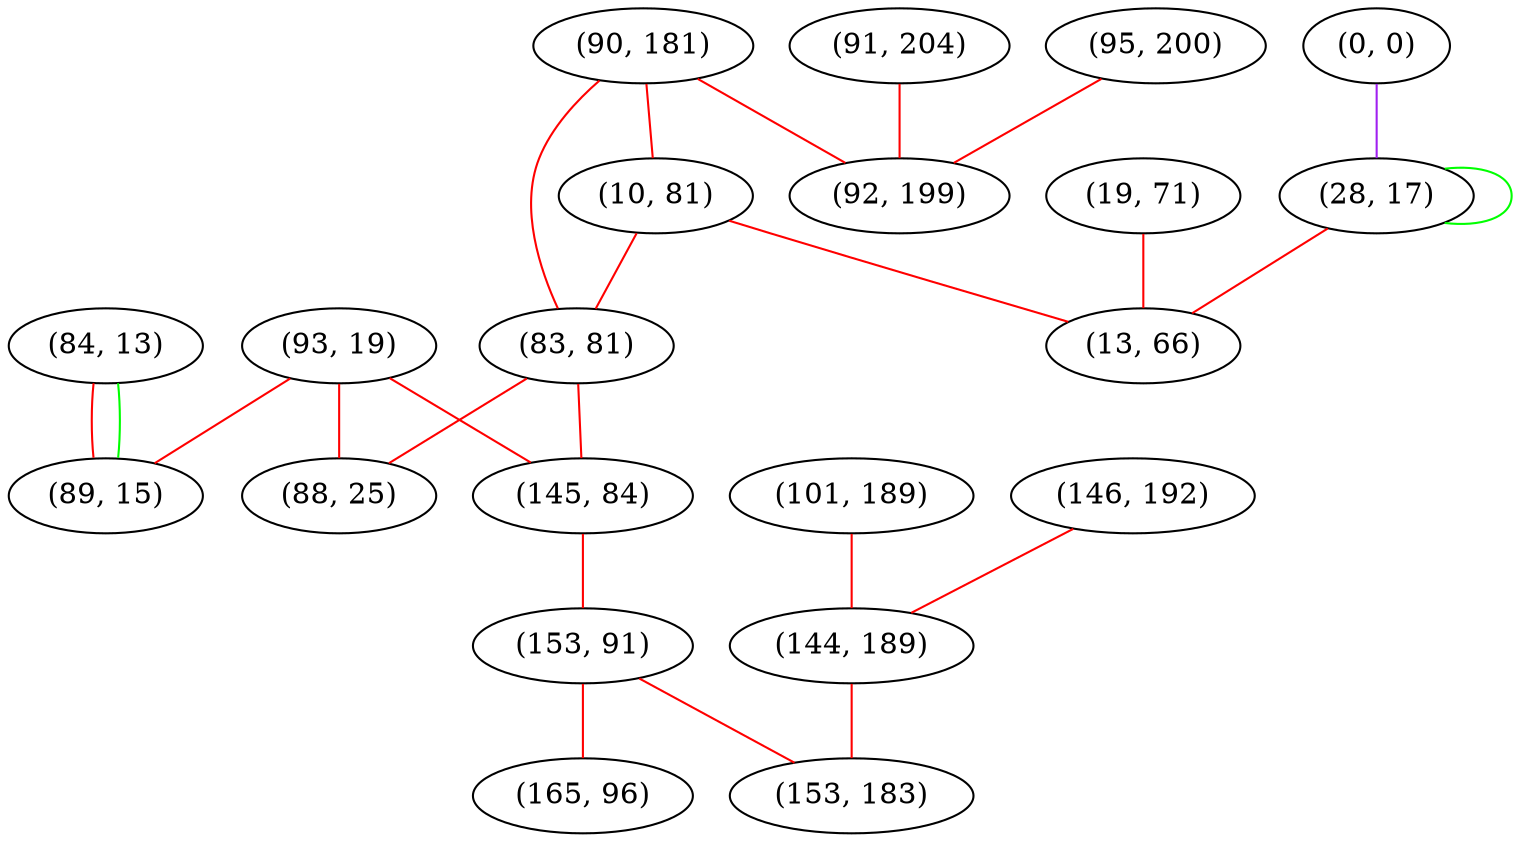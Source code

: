 graph "" {
"(84, 13)";
"(146, 192)";
"(90, 181)";
"(0, 0)";
"(28, 17)";
"(10, 81)";
"(93, 19)";
"(19, 71)";
"(83, 81)";
"(91, 204)";
"(145, 84)";
"(95, 200)";
"(88, 25)";
"(153, 91)";
"(165, 96)";
"(89, 15)";
"(13, 66)";
"(92, 199)";
"(101, 189)";
"(144, 189)";
"(153, 183)";
"(84, 13)" -- "(89, 15)"  [color=red, key=0, weight=1];
"(84, 13)" -- "(89, 15)"  [color=green, key=1, weight=2];
"(146, 192)" -- "(144, 189)"  [color=red, key=0, weight=1];
"(90, 181)" -- "(92, 199)"  [color=red, key=0, weight=1];
"(90, 181)" -- "(83, 81)"  [color=red, key=0, weight=1];
"(90, 181)" -- "(10, 81)"  [color=red, key=0, weight=1];
"(0, 0)" -- "(28, 17)"  [color=purple, key=0, weight=4];
"(28, 17)" -- "(28, 17)"  [color=green, key=0, weight=2];
"(28, 17)" -- "(13, 66)"  [color=red, key=0, weight=1];
"(10, 81)" -- "(83, 81)"  [color=red, key=0, weight=1];
"(10, 81)" -- "(13, 66)"  [color=red, key=0, weight=1];
"(93, 19)" -- "(88, 25)"  [color=red, key=0, weight=1];
"(93, 19)" -- "(145, 84)"  [color=red, key=0, weight=1];
"(93, 19)" -- "(89, 15)"  [color=red, key=0, weight=1];
"(19, 71)" -- "(13, 66)"  [color=red, key=0, weight=1];
"(83, 81)" -- "(88, 25)"  [color=red, key=0, weight=1];
"(83, 81)" -- "(145, 84)"  [color=red, key=0, weight=1];
"(91, 204)" -- "(92, 199)"  [color=red, key=0, weight=1];
"(145, 84)" -- "(153, 91)"  [color=red, key=0, weight=1];
"(95, 200)" -- "(92, 199)"  [color=red, key=0, weight=1];
"(153, 91)" -- "(165, 96)"  [color=red, key=0, weight=1];
"(153, 91)" -- "(153, 183)"  [color=red, key=0, weight=1];
"(101, 189)" -- "(144, 189)"  [color=red, key=0, weight=1];
"(144, 189)" -- "(153, 183)"  [color=red, key=0, weight=1];
}
